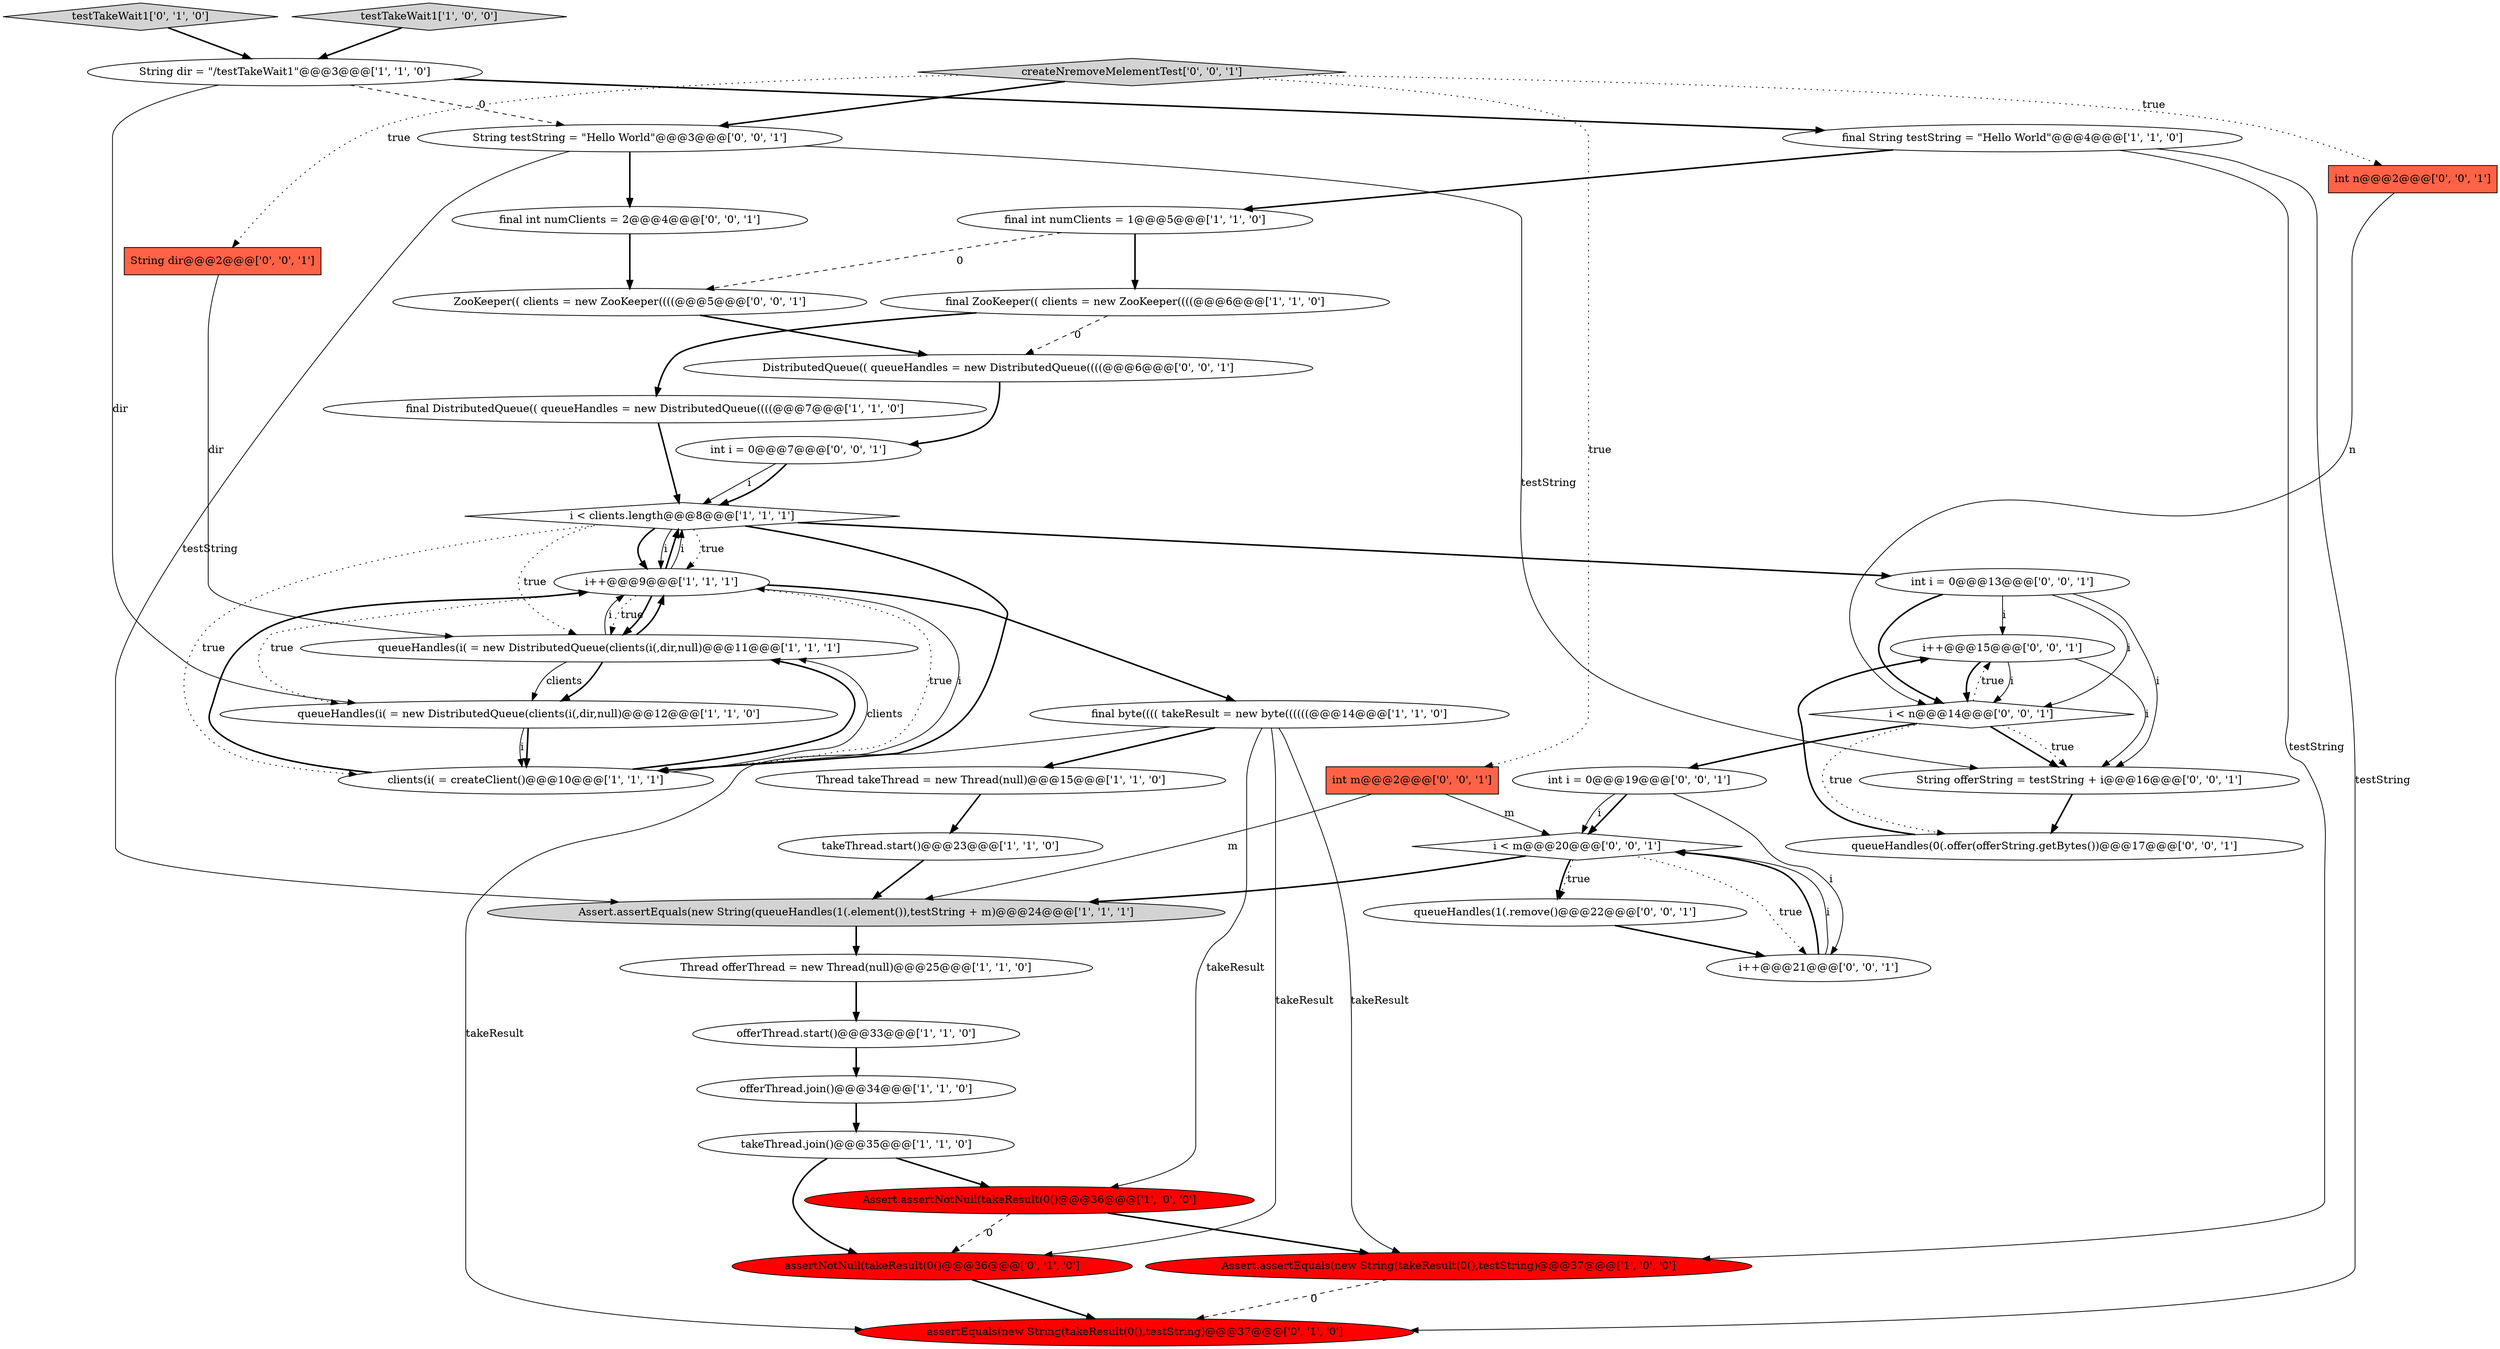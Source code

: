 digraph {
32 [style = filled, label = "ZooKeeper(( clients = new ZooKeeper((((@@@5@@@['0', '0', '1']", fillcolor = white, shape = ellipse image = "AAA0AAABBB3BBB"];
13 [style = filled, label = "Assert.assertNotNull(takeResult(0()@@@36@@@['1', '0', '0']", fillcolor = red, shape = ellipse image = "AAA1AAABBB1BBB"];
41 [style = filled, label = "int m@@@2@@@['0', '0', '1']", fillcolor = tomato, shape = box image = "AAA0AAABBB3BBB"];
36 [style = filled, label = "int n@@@2@@@['0', '0', '1']", fillcolor = tomato, shape = box image = "AAA0AAABBB3BBB"];
29 [style = filled, label = "queueHandles(1(.remove()@@@22@@@['0', '0', '1']", fillcolor = white, shape = ellipse image = "AAA0AAABBB3BBB"];
6 [style = filled, label = "final String testString = \"Hello World\"@@@4@@@['1', '1', '0']", fillcolor = white, shape = ellipse image = "AAA0AAABBB1BBB"];
37 [style = filled, label = "final int numClients = 2@@@4@@@['0', '0', '1']", fillcolor = white, shape = ellipse image = "AAA0AAABBB3BBB"];
21 [style = filled, label = "testTakeWait1['0', '1', '0']", fillcolor = lightgray, shape = diamond image = "AAA0AAABBB2BBB"];
4 [style = filled, label = "i++@@@9@@@['1', '1', '1']", fillcolor = white, shape = ellipse image = "AAA0AAABBB1BBB"];
22 [style = filled, label = "assertEquals(new String(takeResult(0(),testString)@@@37@@@['0', '1', '0']", fillcolor = red, shape = ellipse image = "AAA1AAABBB2BBB"];
40 [style = filled, label = "i < m@@@20@@@['0', '0', '1']", fillcolor = white, shape = diamond image = "AAA0AAABBB3BBB"];
12 [style = filled, label = "Assert.assertEquals(new String(queueHandles(1(.element()),testString + m)@@@24@@@['1', '1', '1']", fillcolor = lightgray, shape = ellipse image = "AAA0AAABBB1BBB"];
28 [style = filled, label = "createNremoveMelementTest['0', '0', '1']", fillcolor = lightgray, shape = diamond image = "AAA0AAABBB3BBB"];
23 [style = filled, label = "assertNotNull(takeResult(0()@@@36@@@['0', '1', '0']", fillcolor = red, shape = ellipse image = "AAA1AAABBB2BBB"];
38 [style = filled, label = "String testString = \"Hello World\"@@@3@@@['0', '0', '1']", fillcolor = white, shape = ellipse image = "AAA0AAABBB3BBB"];
18 [style = filled, label = "final int numClients = 1@@@5@@@['1', '1', '0']", fillcolor = white, shape = ellipse image = "AAA0AAABBB1BBB"];
3 [style = filled, label = "Assert.assertEquals(new String(takeResult(0(),testString)@@@37@@@['1', '0', '0']", fillcolor = red, shape = ellipse image = "AAA1AAABBB1BBB"];
33 [style = filled, label = "i++@@@15@@@['0', '0', '1']", fillcolor = white, shape = ellipse image = "AAA0AAABBB3BBB"];
30 [style = filled, label = "int i = 0@@@19@@@['0', '0', '1']", fillcolor = white, shape = ellipse image = "AAA0AAABBB3BBB"];
5 [style = filled, label = "queueHandles(i( = new DistributedQueue(clients(i(,dir,null)@@@11@@@['1', '1', '1']", fillcolor = white, shape = ellipse image = "AAA0AAABBB1BBB"];
11 [style = filled, label = "final ZooKeeper(( clients = new ZooKeeper((((@@@6@@@['1', '1', '0']", fillcolor = white, shape = ellipse image = "AAA0AAABBB1BBB"];
27 [style = filled, label = "DistributedQueue(( queueHandles = new DistributedQueue((((@@@6@@@['0', '0', '1']", fillcolor = white, shape = ellipse image = "AAA0AAABBB3BBB"];
0 [style = filled, label = "String dir = \"/testTakeWait1\"@@@3@@@['1', '1', '0']", fillcolor = white, shape = ellipse image = "AAA0AAABBB1BBB"];
24 [style = filled, label = "i++@@@21@@@['0', '0', '1']", fillcolor = white, shape = ellipse image = "AAA0AAABBB3BBB"];
7 [style = filled, label = "final DistributedQueue(( queueHandles = new DistributedQueue((((@@@7@@@['1', '1', '0']", fillcolor = white, shape = ellipse image = "AAA0AAABBB1BBB"];
16 [style = filled, label = "testTakeWait1['1', '0', '0']", fillcolor = lightgray, shape = diamond image = "AAA0AAABBB1BBB"];
2 [style = filled, label = "takeThread.join()@@@35@@@['1', '1', '0']", fillcolor = white, shape = ellipse image = "AAA0AAABBB1BBB"];
8 [style = filled, label = "i < clients.length@@@8@@@['1', '1', '1']", fillcolor = white, shape = diamond image = "AAA0AAABBB1BBB"];
17 [style = filled, label = "Thread takeThread = new Thread(null)@@@15@@@['1', '1', '0']", fillcolor = white, shape = ellipse image = "AAA0AAABBB1BBB"];
34 [style = filled, label = "String offerString = testString + i@@@16@@@['0', '0', '1']", fillcolor = white, shape = ellipse image = "AAA0AAABBB3BBB"];
25 [style = filled, label = "String dir@@@2@@@['0', '0', '1']", fillcolor = tomato, shape = box image = "AAA0AAABBB3BBB"];
26 [style = filled, label = "int i = 0@@@7@@@['0', '0', '1']", fillcolor = white, shape = ellipse image = "AAA0AAABBB3BBB"];
39 [style = filled, label = "i < n@@@14@@@['0', '0', '1']", fillcolor = white, shape = diamond image = "AAA0AAABBB3BBB"];
1 [style = filled, label = "final byte(((( takeResult = new byte((((((@@@14@@@['1', '1', '0']", fillcolor = white, shape = ellipse image = "AAA0AAABBB1BBB"];
10 [style = filled, label = "clients(i( = createClient()@@@10@@@['1', '1', '1']", fillcolor = white, shape = ellipse image = "AAA0AAABBB1BBB"];
20 [style = filled, label = "offerThread.join()@@@34@@@['1', '1', '0']", fillcolor = white, shape = ellipse image = "AAA0AAABBB1BBB"];
14 [style = filled, label = "queueHandles(i( = new DistributedQueue(clients(i(,dir,null)@@@12@@@['1', '1', '0']", fillcolor = white, shape = ellipse image = "AAA0AAABBB1BBB"];
31 [style = filled, label = "queueHandles(0(.offer(offerString.getBytes())@@@17@@@['0', '0', '1']", fillcolor = white, shape = ellipse image = "AAA0AAABBB3BBB"];
15 [style = filled, label = "offerThread.start()@@@33@@@['1', '1', '0']", fillcolor = white, shape = ellipse image = "AAA0AAABBB1BBB"];
19 [style = filled, label = "takeThread.start()@@@23@@@['1', '1', '0']", fillcolor = white, shape = ellipse image = "AAA0AAABBB1BBB"];
9 [style = filled, label = "Thread offerThread = new Thread(null)@@@25@@@['1', '1', '0']", fillcolor = white, shape = ellipse image = "AAA0AAABBB1BBB"];
35 [style = filled, label = "int i = 0@@@13@@@['0', '0', '1']", fillcolor = white, shape = ellipse image = "AAA0AAABBB3BBB"];
33->39 [style = solid, label="i"];
8->10 [style = bold, label=""];
35->34 [style = solid, label="i"];
16->0 [style = bold, label=""];
33->34 [style = solid, label="i"];
28->25 [style = dotted, label="true"];
28->38 [style = bold, label=""];
7->8 [style = bold, label=""];
12->9 [style = bold, label=""];
13->23 [style = dashed, label="0"];
0->38 [style = dashed, label="0"];
8->4 [style = dotted, label="true"];
2->23 [style = bold, label=""];
38->12 [style = solid, label="testString"];
23->22 [style = bold, label=""];
15->20 [style = bold, label=""];
35->33 [style = solid, label="i"];
37->32 [style = bold, label=""];
4->8 [style = bold, label=""];
30->40 [style = bold, label=""];
35->39 [style = solid, label="i"];
8->4 [style = bold, label=""];
8->4 [style = solid, label="i"];
18->32 [style = dashed, label="0"];
21->0 [style = bold, label=""];
19->12 [style = bold, label=""];
5->14 [style = solid, label="clients"];
39->34 [style = bold, label=""];
18->11 [style = bold, label=""];
14->10 [style = bold, label=""];
34->31 [style = bold, label=""];
28->36 [style = dotted, label="true"];
6->22 [style = solid, label="testString"];
24->40 [style = bold, label=""];
3->22 [style = dashed, label="0"];
4->8 [style = solid, label="i"];
1->17 [style = bold, label=""];
40->29 [style = dotted, label="true"];
0->14 [style = solid, label="dir"];
38->37 [style = bold, label=""];
31->33 [style = bold, label=""];
30->24 [style = solid, label="i"];
28->41 [style = dotted, label="true"];
39->34 [style = dotted, label="true"];
40->29 [style = bold, label=""];
27->26 [style = bold, label=""];
1->13 [style = solid, label="takeResult"];
39->31 [style = dotted, label="true"];
4->5 [style = dotted, label="true"];
30->40 [style = solid, label="i"];
41->40 [style = solid, label="m"];
41->12 [style = solid, label="m"];
4->10 [style = dotted, label="true"];
6->18 [style = bold, label=""];
35->39 [style = bold, label=""];
1->23 [style = solid, label="takeResult"];
32->27 [style = bold, label=""];
14->10 [style = solid, label="i"];
26->8 [style = bold, label=""];
24->40 [style = solid, label="i"];
8->35 [style = bold, label=""];
40->12 [style = bold, label=""];
1->3 [style = solid, label="takeResult"];
10->5 [style = bold, label=""];
5->4 [style = bold, label=""];
4->1 [style = bold, label=""];
11->27 [style = dashed, label="0"];
4->5 [style = bold, label=""];
36->39 [style = solid, label="n"];
0->6 [style = bold, label=""];
5->4 [style = solid, label="i"];
40->24 [style = dotted, label="true"];
10->4 [style = solid, label="i"];
5->14 [style = bold, label=""];
8->10 [style = dotted, label="true"];
4->14 [style = dotted, label="true"];
17->19 [style = bold, label=""];
2->13 [style = bold, label=""];
20->2 [style = bold, label=""];
39->30 [style = bold, label=""];
38->34 [style = solid, label="testString"];
33->39 [style = bold, label=""];
13->3 [style = bold, label=""];
8->5 [style = dotted, label="true"];
9->15 [style = bold, label=""];
26->8 [style = solid, label="i"];
10->4 [style = bold, label=""];
25->5 [style = solid, label="dir"];
10->5 [style = solid, label="clients"];
29->24 [style = bold, label=""];
6->3 [style = solid, label="testString"];
39->33 [style = dotted, label="true"];
1->22 [style = solid, label="takeResult"];
11->7 [style = bold, label=""];
}
